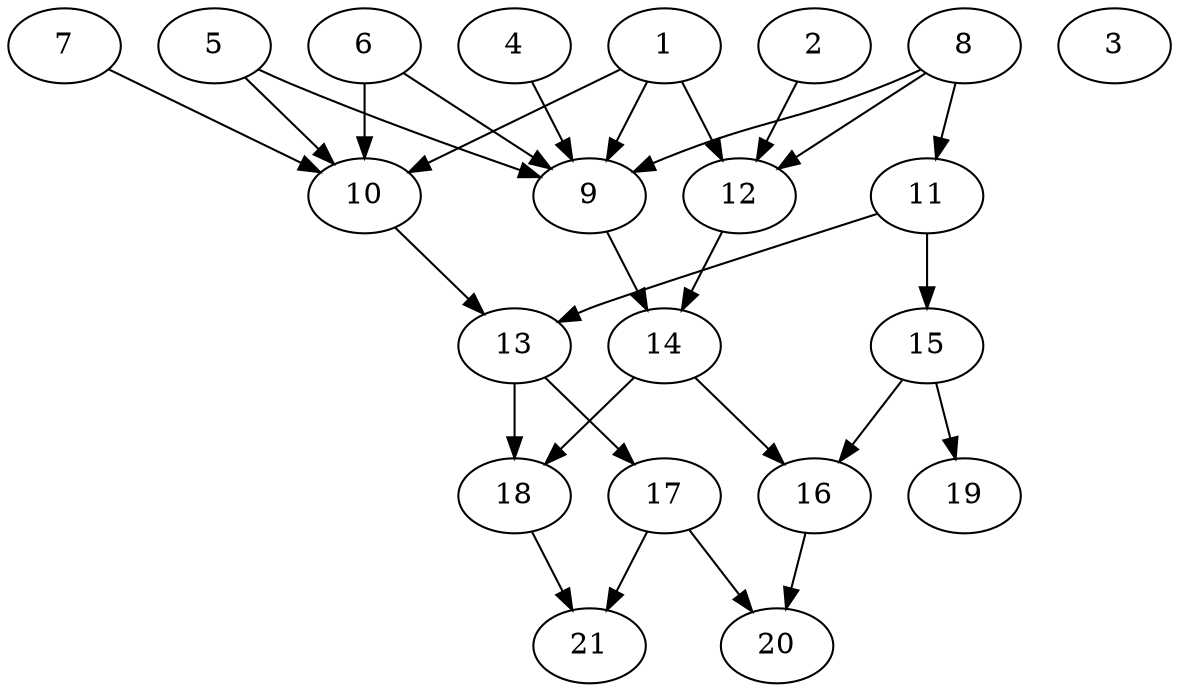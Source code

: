 // DAG (tier=2-normal, mode=data, n=21, ccr=0.406, fat=0.618, density=0.510, regular=0.550, jump=0.112, mindata=2097152, maxdata=16777216)
// DAG automatically generated by daggen at Sun Aug 24 16:33:34 2025
// /home/ermia/Project/Environments/daggen/bin/daggen --dot --ccr 0.406 --fat 0.618 --regular 0.550 --density 0.510 --jump 0.112 --mindata 2097152 --maxdata 16777216 -n 21 
digraph G {
  1 [size="2110927338040514816", alpha="0.18", expect_size="1055463669020257408"]
  1 -> 9 [size ="1080070265372672"]
  1 -> 10 [size ="1080070265372672"]
  1 -> 12 [size ="1080070265372672"]
  2 [size="3859265886930124288", alpha="0.17", expect_size="1929632943465062144"]
  2 -> 12 [size ="1344064414810112"]
  3 [size="133299900384740624", alpha="0.13", expect_size="66649950192370312"]
  4 [size="1555476824421564416000", alpha="0.17", expect_size="777738412210782208000"]
  4 -> 9 [size ="1073986981068800"]
  5 [size="270632041122752768", alpha="0.11", expect_size="135316020561376384"]
  5 -> 9 [size ="360881951080448"]
  5 -> 10 [size ="360881951080448"]
  6 [size="1272510517246956800", alpha="0.07", expect_size="636255258623478400"]
  6 -> 9 [size ="743426928672768"]
  6 -> 10 [size ="743426928672768"]
  7 [size="42221290870884008", alpha="0.00", expect_size="21110645435442004"]
  7 -> 10 [size ="1400930494840832"]
  8 [size="625788119887063810048", alpha="0.02", expect_size="312894059943531905024"]
  8 -> 9 [size ="585295066038272"]
  8 -> 11 [size ="585295066038272"]
  8 -> 12 [size ="585295066038272"]
  9 [size="193318870704718144", alpha="0.18", expect_size="96659435352359072"]
  9 -> 14 [size ="162403450880000"]
  10 [size="9828554087421904", alpha="0.08", expect_size="4914277043710952"]
  10 -> 13 [size ="308466698682368"]
  11 [size="32483820109371548", alpha="0.08", expect_size="16241910054685774"]
  11 -> 13 [size ="1406573276561408"]
  11 -> 15 [size ="1406573276561408"]
  12 [size="936975625202993987584", alpha="0.17", expect_size="468487812601496993792"]
  12 -> 14 [size ="766023657586688"]
  13 [size="4602592083029944", alpha="0.15", expect_size="2301296041514972"]
  13 -> 17 [size ="264760608161792"]
  13 -> 18 [size ="264760608161792"]
  14 [size="35017059482537100", alpha="0.09", expect_size="17508529741268550"]
  14 -> 16 [size ="1176955466547200"]
  14 -> 18 [size ="1176955466547200"]
  15 [size="50909187310246536", alpha="0.04", expect_size="25454593655123268"]
  15 -> 16 [size ="1480069964890112"]
  15 -> 19 [size ="1480069964890112"]
  16 [size="2484440518783317", alpha="0.04", expect_size="1242220259391658"]
  16 -> 20 [size ="54418653315072"]
  17 [size="11370953335231217664", alpha="0.06", expect_size="5685476667615608832"]
  17 -> 20 [size ="40453357436928"]
  17 -> 21 [size ="40453357436928"]
  18 [size="2169437924472297357312", alpha="0.10", expect_size="1084718962236148678656"]
  18 -> 21 [size ="1340668706291712"]
  19 [size="6643935705738065", alpha="0.13", expect_size="3321967852869032"]
  20 [size="3052400965873412603904", alpha="0.02", expect_size="1526200482936706301952"]
  21 [size="318336651245039648768", alpha="0.00", expect_size="159168325622519824384"]
}